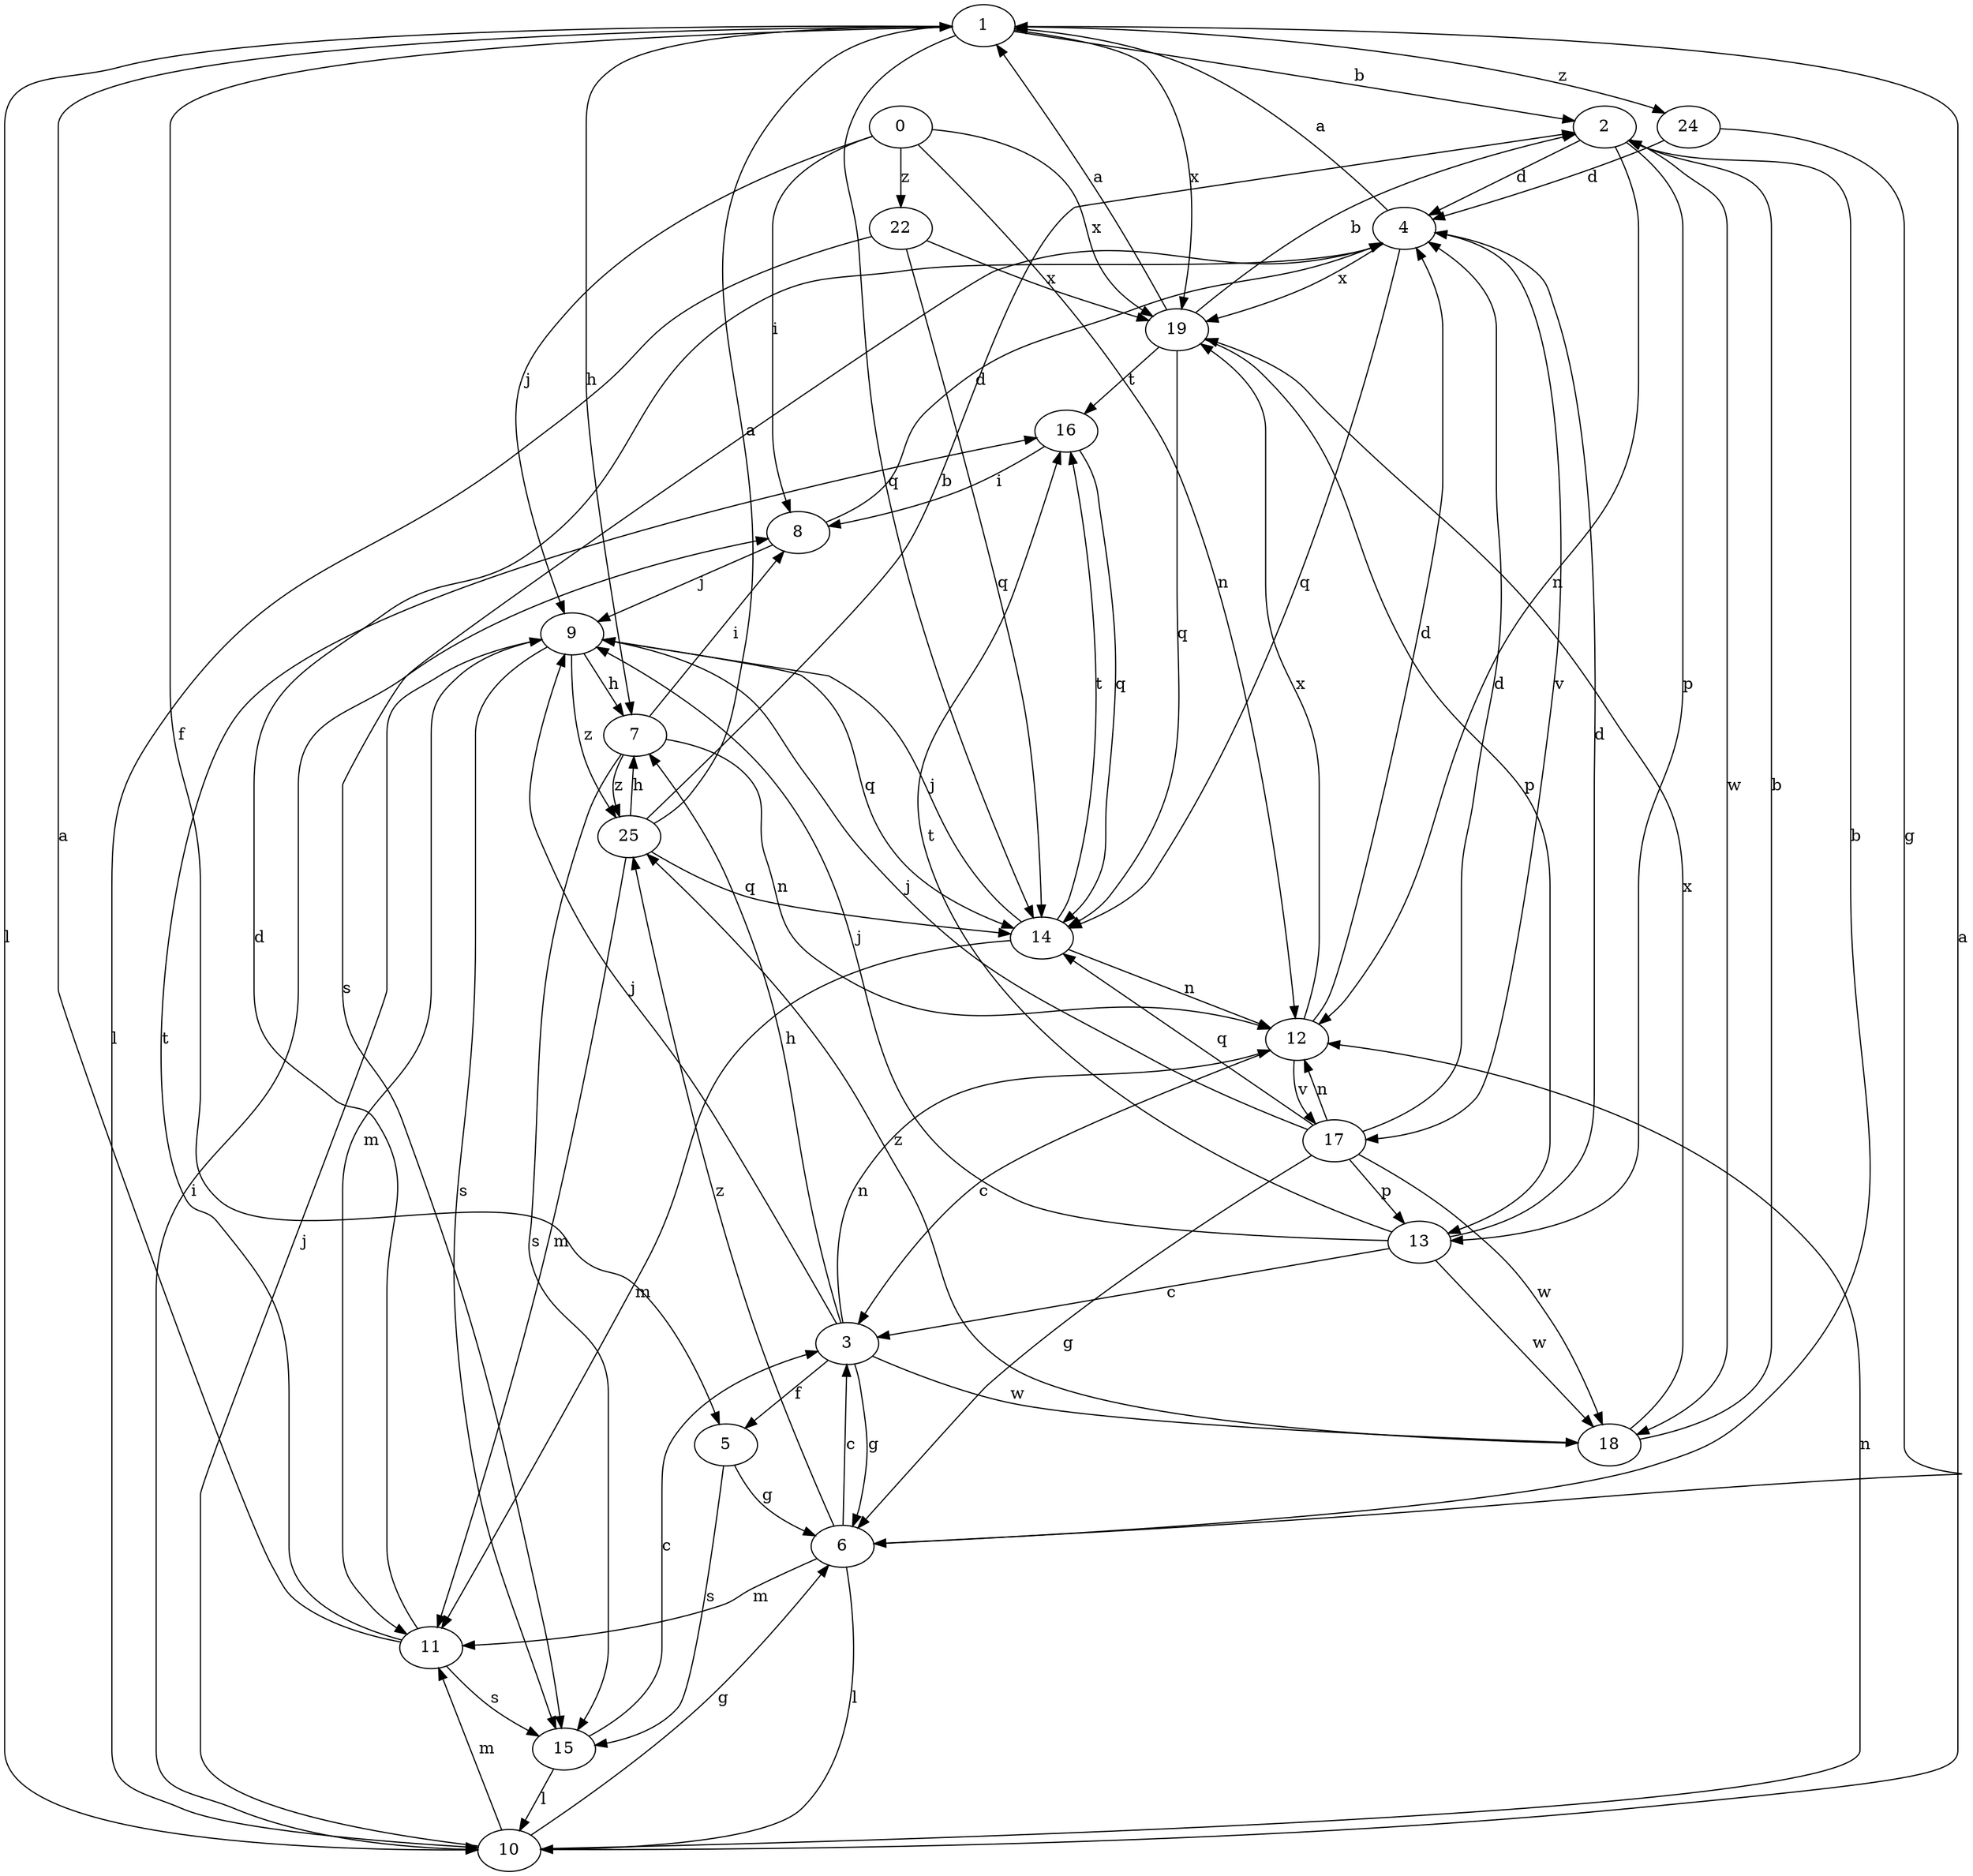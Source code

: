 strict digraph  {
1;
2;
3;
4;
0;
5;
6;
7;
8;
9;
10;
11;
12;
13;
14;
15;
16;
17;
18;
19;
22;
24;
25;
1 -> 2  [label=b];
1 -> 5  [label=f];
1 -> 7  [label=h];
1 -> 10  [label=l];
1 -> 14  [label=q];
1 -> 19  [label=x];
1 -> 24  [label=z];
2 -> 4  [label=d];
2 -> 12  [label=n];
2 -> 13  [label=p];
2 -> 18  [label=w];
3 -> 5  [label=f];
3 -> 6  [label=g];
3 -> 7  [label=h];
3 -> 9  [label=j];
3 -> 12  [label=n];
3 -> 18  [label=w];
4 -> 1  [label=a];
4 -> 14  [label=q];
4 -> 15  [label=s];
4 -> 17  [label=v];
4 -> 19  [label=x];
0 -> 8  [label=i];
0 -> 9  [label=j];
0 -> 12  [label=n];
0 -> 19  [label=x];
0 -> 22  [label=z];
5 -> 6  [label=g];
5 -> 15  [label=s];
6 -> 2  [label=b];
6 -> 3  [label=c];
6 -> 10  [label=l];
6 -> 11  [label=m];
6 -> 25  [label=z];
7 -> 8  [label=i];
7 -> 12  [label=n];
7 -> 15  [label=s];
7 -> 25  [label=z];
8 -> 4  [label=d];
8 -> 9  [label=j];
9 -> 7  [label=h];
9 -> 11  [label=m];
9 -> 14  [label=q];
9 -> 15  [label=s];
9 -> 25  [label=z];
10 -> 1  [label=a];
10 -> 6  [label=g];
10 -> 8  [label=i];
10 -> 9  [label=j];
10 -> 11  [label=m];
10 -> 12  [label=n];
11 -> 1  [label=a];
11 -> 4  [label=d];
11 -> 15  [label=s];
11 -> 16  [label=t];
12 -> 3  [label=c];
12 -> 4  [label=d];
12 -> 17  [label=v];
12 -> 19  [label=x];
13 -> 3  [label=c];
13 -> 4  [label=d];
13 -> 9  [label=j];
13 -> 16  [label=t];
13 -> 18  [label=w];
14 -> 9  [label=j];
14 -> 11  [label=m];
14 -> 12  [label=n];
14 -> 16  [label=t];
15 -> 3  [label=c];
15 -> 10  [label=l];
16 -> 8  [label=i];
16 -> 14  [label=q];
17 -> 4  [label=d];
17 -> 6  [label=g];
17 -> 9  [label=j];
17 -> 12  [label=n];
17 -> 13  [label=p];
17 -> 14  [label=q];
17 -> 18  [label=w];
18 -> 2  [label=b];
18 -> 19  [label=x];
18 -> 25  [label=z];
19 -> 1  [label=a];
19 -> 2  [label=b];
19 -> 13  [label=p];
19 -> 14  [label=q];
19 -> 16  [label=t];
22 -> 10  [label=l];
22 -> 14  [label=q];
22 -> 19  [label=x];
24 -> 4  [label=d];
24 -> 6  [label=g];
25 -> 1  [label=a];
25 -> 2  [label=b];
25 -> 7  [label=h];
25 -> 11  [label=m];
25 -> 14  [label=q];
}
